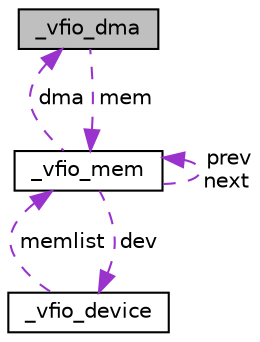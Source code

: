 digraph "_vfio_dma"
{
  edge [fontname="Helvetica",fontsize="10",labelfontname="Helvetica",labelfontsize="10"];
  node [fontname="Helvetica",fontsize="10",shape=record];
  Node1 [label="_vfio_dma",height=0.2,width=0.4,color="black", fillcolor="grey75", style="filled", fontcolor="black"];
  Node2 -> Node1 [dir="back",color="darkorchid3",fontsize="10",style="dashed",label=" mem" ,fontname="Helvetica"];
  Node2 [label="_vfio_mem",height=0.2,width=0.4,color="black", fillcolor="white", style="filled",URL="$struct__vfio__mem.html",tooltip="VFIO memory allocation entry. "];
  Node2 -> Node2 [dir="back",color="darkorchid3",fontsize="10",style="dashed",label=" prev\nnext" ,fontname="Helvetica"];
  Node1 -> Node2 [dir="back",color="darkorchid3",fontsize="10",style="dashed",label=" dma" ,fontname="Helvetica"];
  Node3 -> Node2 [dir="back",color="darkorchid3",fontsize="10",style="dashed",label=" dev" ,fontname="Helvetica"];
  Node3 [label="_vfio_device",height=0.2,width=0.4,color="black", fillcolor="white", style="filled",URL="$struct__vfio__device.html",tooltip="VFIO device structure. "];
  Node2 -> Node3 [dir="back",color="darkorchid3",fontsize="10",style="dashed",label=" memlist" ,fontname="Helvetica"];
}
